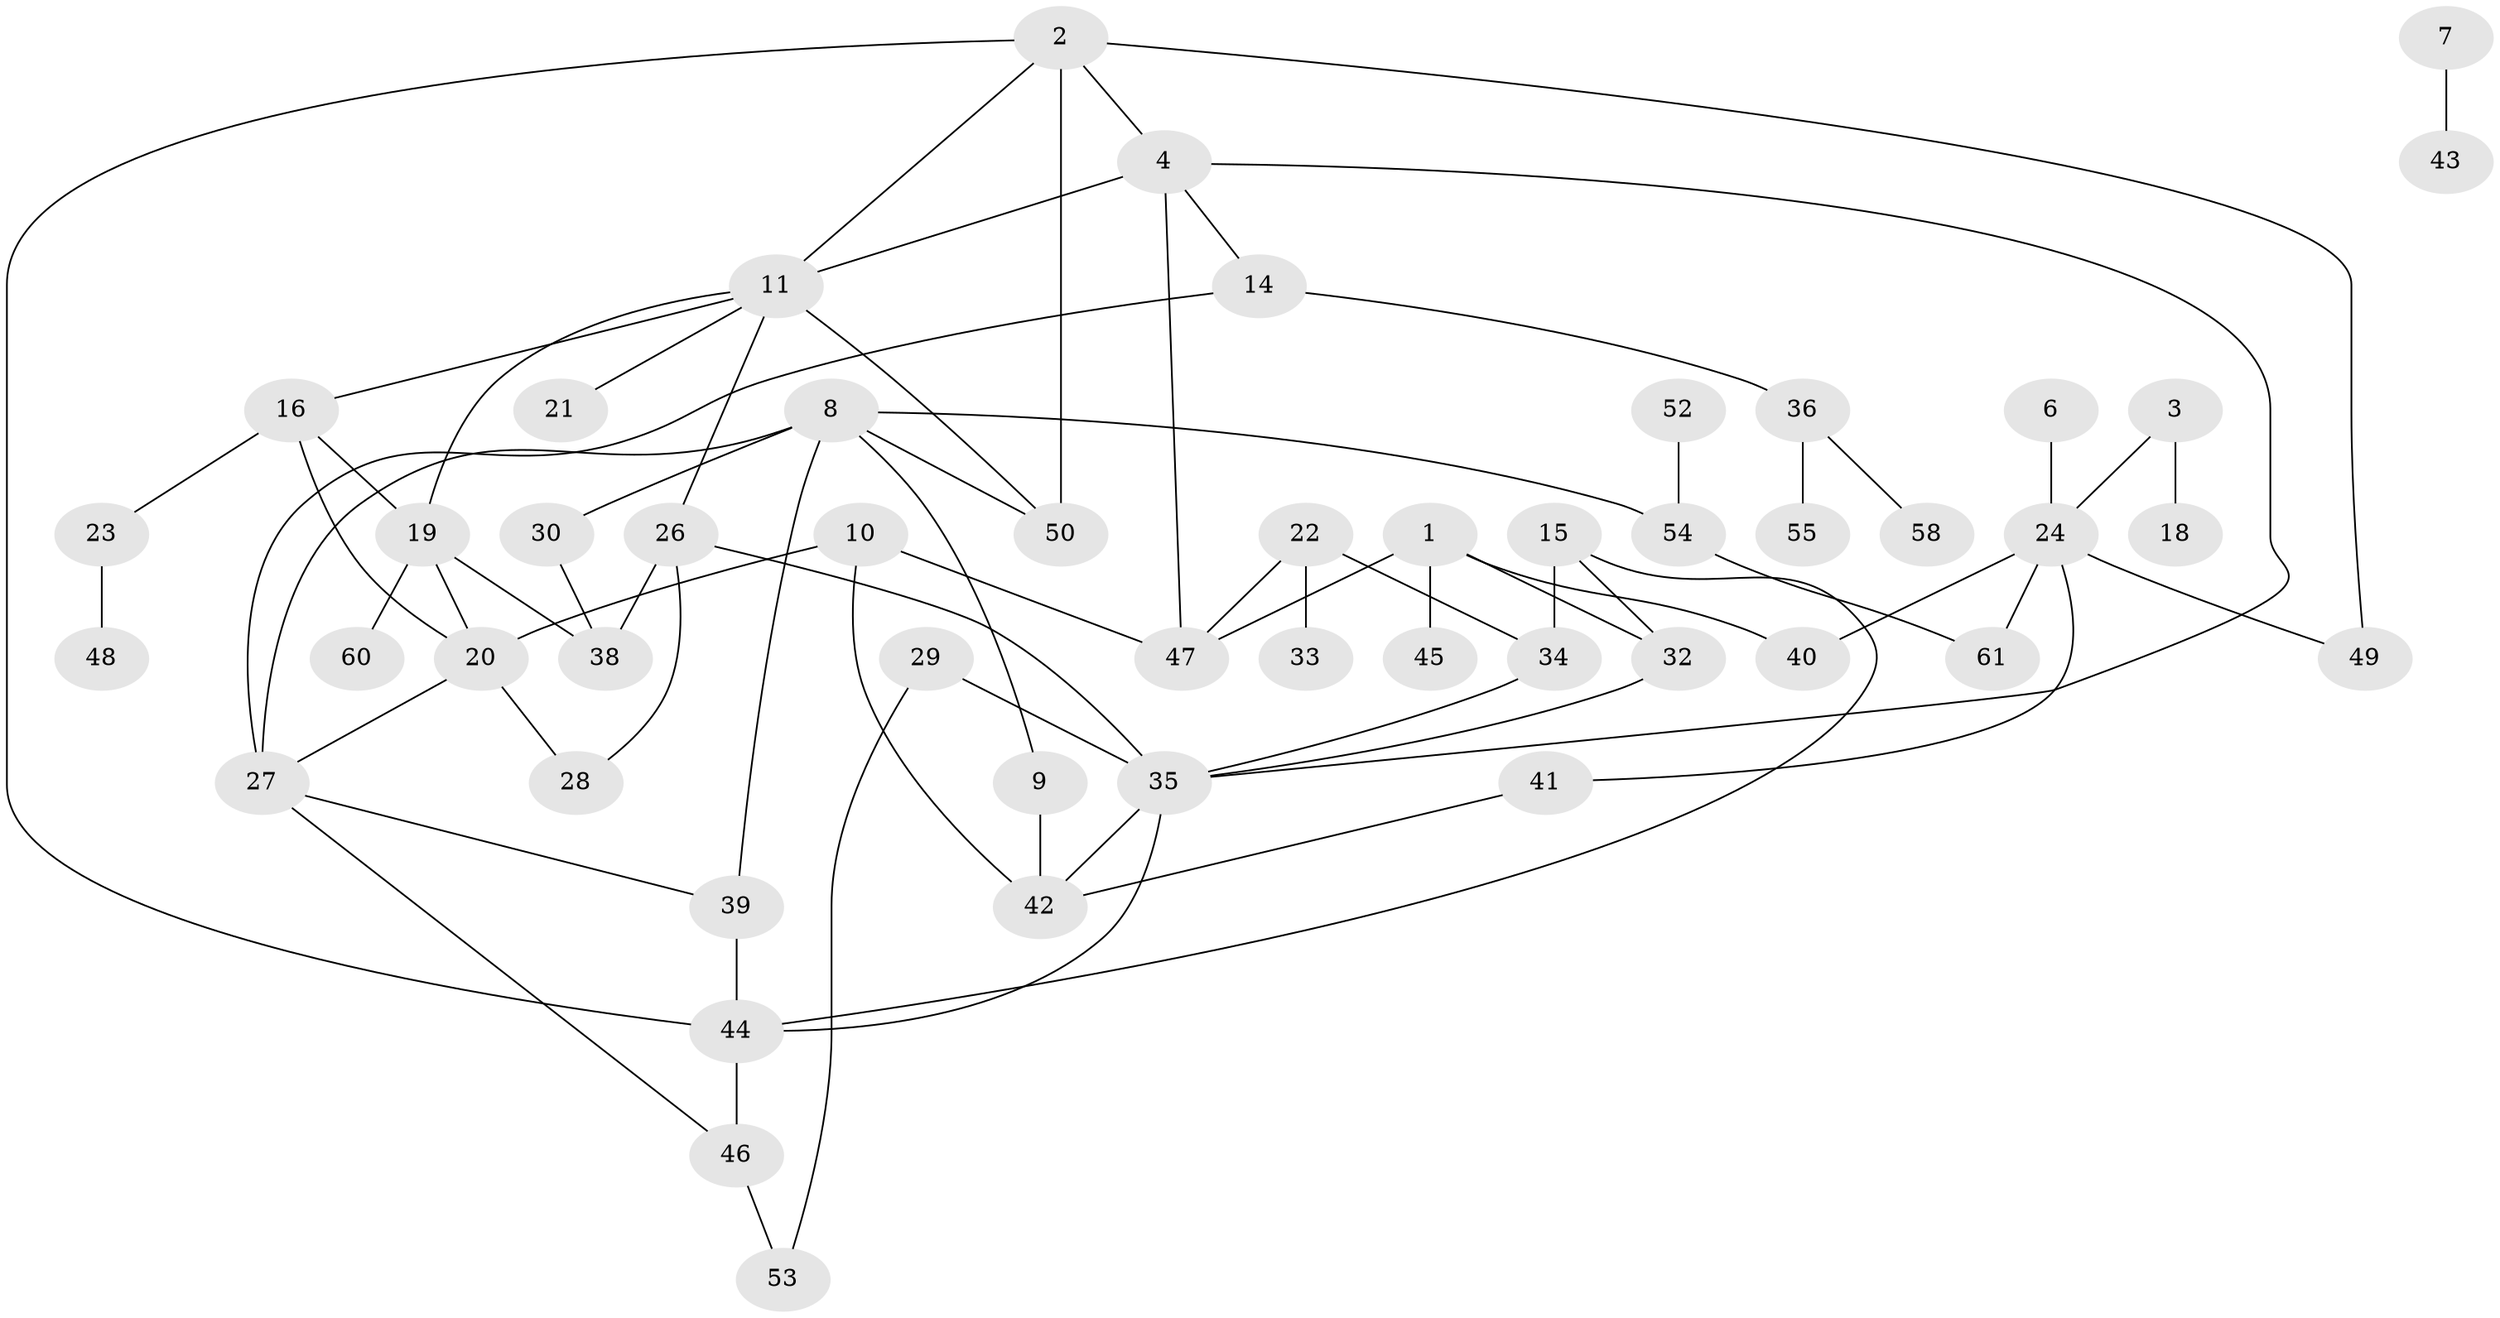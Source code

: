 // original degree distribution, {4: 0.12295081967213115, 3: 0.21311475409836064, 0: 0.08196721311475409, 1: 0.22950819672131148, 6: 0.01639344262295082, 2: 0.28688524590163933, 5: 0.04918032786885246}
// Generated by graph-tools (version 1.1) at 2025/33/03/09/25 02:33:32]
// undirected, 50 vertices, 73 edges
graph export_dot {
graph [start="1"]
  node [color=gray90,style=filled];
  1;
  2;
  3;
  4;
  6;
  7;
  8;
  9;
  10;
  11;
  14;
  15;
  16;
  18;
  19;
  20;
  21;
  22;
  23;
  24;
  26;
  27;
  28;
  29;
  30;
  32;
  33;
  34;
  35;
  36;
  38;
  39;
  40;
  41;
  42;
  43;
  44;
  45;
  46;
  47;
  48;
  49;
  50;
  52;
  53;
  54;
  55;
  58;
  60;
  61;
  1 -- 32 [weight=1.0];
  1 -- 40 [weight=1.0];
  1 -- 45 [weight=1.0];
  1 -- 47 [weight=1.0];
  2 -- 4 [weight=1.0];
  2 -- 11 [weight=2.0];
  2 -- 44 [weight=1.0];
  2 -- 49 [weight=1.0];
  2 -- 50 [weight=2.0];
  3 -- 18 [weight=1.0];
  3 -- 24 [weight=1.0];
  4 -- 11 [weight=1.0];
  4 -- 14 [weight=1.0];
  4 -- 35 [weight=1.0];
  4 -- 47 [weight=1.0];
  6 -- 24 [weight=1.0];
  7 -- 43 [weight=1.0];
  8 -- 9 [weight=1.0];
  8 -- 27 [weight=1.0];
  8 -- 30 [weight=1.0];
  8 -- 39 [weight=1.0];
  8 -- 50 [weight=1.0];
  8 -- 54 [weight=1.0];
  9 -- 42 [weight=2.0];
  10 -- 20 [weight=1.0];
  10 -- 42 [weight=1.0];
  10 -- 47 [weight=1.0];
  11 -- 16 [weight=1.0];
  11 -- 19 [weight=1.0];
  11 -- 21 [weight=1.0];
  11 -- 26 [weight=1.0];
  11 -- 50 [weight=1.0];
  14 -- 27 [weight=1.0];
  14 -- 36 [weight=1.0];
  15 -- 32 [weight=1.0];
  15 -- 34 [weight=1.0];
  15 -- 44 [weight=1.0];
  16 -- 19 [weight=1.0];
  16 -- 20 [weight=1.0];
  16 -- 23 [weight=1.0];
  19 -- 20 [weight=1.0];
  19 -- 38 [weight=1.0];
  19 -- 60 [weight=1.0];
  20 -- 27 [weight=1.0];
  20 -- 28 [weight=1.0];
  22 -- 33 [weight=1.0];
  22 -- 34 [weight=1.0];
  22 -- 47 [weight=1.0];
  23 -- 48 [weight=1.0];
  24 -- 40 [weight=1.0];
  24 -- 41 [weight=1.0];
  24 -- 49 [weight=1.0];
  24 -- 61 [weight=1.0];
  26 -- 28 [weight=1.0];
  26 -- 35 [weight=1.0];
  26 -- 38 [weight=1.0];
  27 -- 39 [weight=1.0];
  27 -- 46 [weight=1.0];
  29 -- 35 [weight=1.0];
  29 -- 53 [weight=1.0];
  30 -- 38 [weight=1.0];
  32 -- 35 [weight=1.0];
  34 -- 35 [weight=1.0];
  35 -- 42 [weight=1.0];
  35 -- 44 [weight=2.0];
  36 -- 55 [weight=1.0];
  36 -- 58 [weight=1.0];
  39 -- 44 [weight=1.0];
  41 -- 42 [weight=1.0];
  44 -- 46 [weight=1.0];
  46 -- 53 [weight=1.0];
  52 -- 54 [weight=1.0];
  54 -- 61 [weight=1.0];
}
